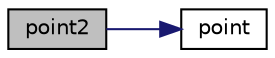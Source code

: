 digraph "point2"
{
 // LATEX_PDF_SIZE
  edge [fontname="Helvetica",fontsize="10",labelfontname="Helvetica",labelfontsize="10"];
  node [fontname="Helvetica",fontsize="10",shape=record];
  rankdir="LR";
  Node1 [label="point2",height=0.2,width=0.4,color="black", fillcolor="grey75", style="filled", fontcolor="black",tooltip=" "];
  Node1 -> Node2 [color="midnightblue",fontsize="10",style="solid",fontname="Helvetica"];
  Node2 [label="point",height=0.2,width=0.4,color="black", fillcolor="white", style="filled",URL="$classpFlow_1_1line.html#a6e9513d0b6634e97d81f0d7a3595248a",tooltip=" "];
}

